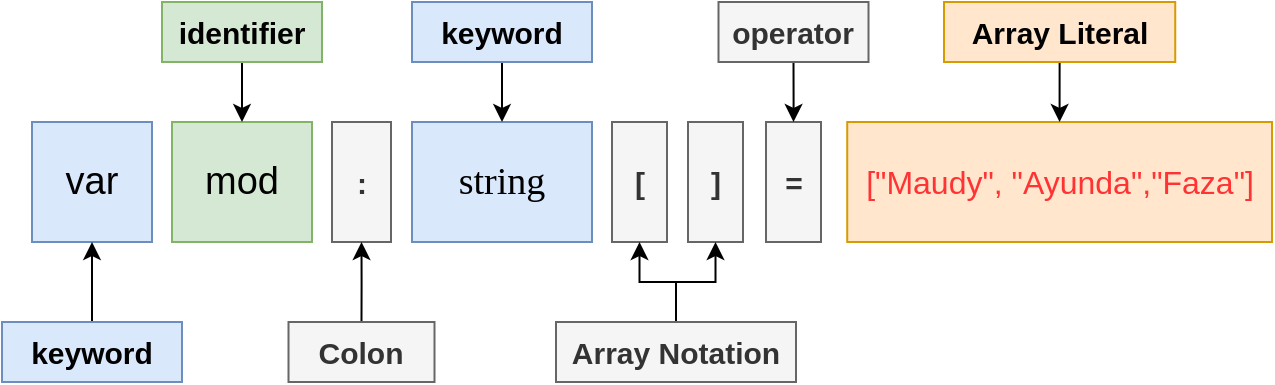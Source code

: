 <mxfile version="13.0.1" type="device"><diagram id="-StOgLSl5Iv-4y8fjwmX" name="ArrayLiteral"><mxGraphModel dx="1010" dy="579" grid="1" gridSize="10" guides="1" tooltips="1" connect="1" arrows="1" fold="1" page="1" pageScale="1" pageWidth="850" pageHeight="1100" math="0" shadow="0"><root><mxCell id="0"/><mxCell id="1" parent="0"/><mxCell id="hqB9WqMjm4qMuZsnQY1b-1" value="&lt;span style=&quot;font-weight: normal&quot;&gt;&lt;font color=&quot;#ff3333&quot; style=&quot;font-size: 16px&quot;&gt;[&quot;Maudy&quot;, &quot;Ayunda&quot;,&quot;Faza&quot;]&lt;/font&gt;&lt;/span&gt;" style="rounded=0;whiteSpace=wrap;html=1;fillColor=#ffe6cc;strokeColor=#d79b00;fontSize=15;fontStyle=1" vertex="1" parent="1"><mxGeometry x="557.62" y="340" width="212.38" height="60" as="geometry"/></mxCell><mxCell id="hqB9WqMjm4qMuZsnQY1b-2" value="=" style="rounded=0;whiteSpace=wrap;html=1;fillColor=#f5f5f5;strokeColor=#666666;fontSize=15;fontStyle=1;fontColor=#333333;" vertex="1" parent="1"><mxGeometry x="517" y="340" width="27.5" height="60" as="geometry"/></mxCell><mxCell id="hqB9WqMjm4qMuZsnQY1b-3" value="&lt;span style=&quot;font-weight: normal&quot;&gt;&lt;font style=&quot;font-size: 19px&quot;&gt;mod&lt;/font&gt;&lt;/span&gt;" style="rounded=0;whiteSpace=wrap;html=1;fillColor=#d5e8d4;strokeColor=#82b366;fontSize=15;fontStyle=1;" vertex="1" parent="1"><mxGeometry x="220" y="340" width="70" height="60" as="geometry"/></mxCell><mxCell id="hqB9WqMjm4qMuZsnQY1b-4" value="&lt;span style=&quot;font-weight: normal&quot;&gt;&lt;font style=&quot;font-size: 19px&quot;&gt;var&lt;/font&gt;&lt;/span&gt;" style="rounded=0;whiteSpace=wrap;html=1;fillColor=#dae8fc;strokeColor=#6c8ebf;fontSize=15;fontStyle=1;" vertex="1" parent="1"><mxGeometry x="150" y="340" width="60" height="60" as="geometry"/></mxCell><mxCell id="hqB9WqMjm4qMuZsnQY1b-29" style="edgeStyle=orthogonalEdgeStyle;rounded=0;orthogonalLoop=1;jettySize=auto;html=1;exitX=0.5;exitY=0;exitDx=0;exitDy=0;entryX=0.5;entryY=1;entryDx=0;entryDy=0;" edge="1" parent="1" source="hqB9WqMjm4qMuZsnQY1b-7" target="hqB9WqMjm4qMuZsnQY1b-4"><mxGeometry relative="1" as="geometry"/></mxCell><mxCell id="hqB9WqMjm4qMuZsnQY1b-7" value="keyword" style="rounded=0;whiteSpace=wrap;html=1;fillColor=#dae8fc;strokeColor=#6c8ebf;fontSize=15;fontStyle=1;" vertex="1" parent="1"><mxGeometry x="135" y="440" width="90" height="30" as="geometry"/></mxCell><mxCell id="hqB9WqMjm4qMuZsnQY1b-8" style="edgeStyle=orthogonalEdgeStyle;rounded=0;orthogonalLoop=1;jettySize=auto;html=1;exitX=0.5;exitY=1;exitDx=0;exitDy=0;fontSize=15;" edge="1" parent="1" source="hqB9WqMjm4qMuZsnQY1b-9" target="hqB9WqMjm4qMuZsnQY1b-3"><mxGeometry relative="1" as="geometry"/></mxCell><mxCell id="hqB9WqMjm4qMuZsnQY1b-9" value="identifier" style="rounded=0;whiteSpace=wrap;html=1;fillColor=#d5e8d4;strokeColor=#82b366;fontSize=15;fontStyle=1;" vertex="1" parent="1"><mxGeometry x="215" y="280" width="80" height="30" as="geometry"/></mxCell><mxCell id="hqB9WqMjm4qMuZsnQY1b-10" style="edgeStyle=orthogonalEdgeStyle;rounded=0;orthogonalLoop=1;jettySize=auto;html=1;exitX=0.5;exitY=1;exitDx=0;exitDy=0;fontSize=15;" edge="1" parent="1" source="hqB9WqMjm4qMuZsnQY1b-11" target="hqB9WqMjm4qMuZsnQY1b-1"><mxGeometry relative="1" as="geometry"/></mxCell><mxCell id="hqB9WqMjm4qMuZsnQY1b-11" value="Array Literal" style="rounded=0;whiteSpace=wrap;html=1;fillColor=#ffe6cc;strokeColor=#d79b00;fontSize=15;fontStyle=1" vertex="1" parent="1"><mxGeometry x="606" y="280" width="115.62" height="30" as="geometry"/></mxCell><mxCell id="hqB9WqMjm4qMuZsnQY1b-12" style="edgeStyle=orthogonalEdgeStyle;rounded=0;orthogonalLoop=1;jettySize=auto;html=1;exitX=0.5;exitY=1;exitDx=0;exitDy=0;fontSize=15;" edge="1" parent="1" source="hqB9WqMjm4qMuZsnQY1b-13" target="hqB9WqMjm4qMuZsnQY1b-2"><mxGeometry relative="1" as="geometry"/></mxCell><mxCell id="hqB9WqMjm4qMuZsnQY1b-13" value="operator" style="rounded=0;whiteSpace=wrap;html=1;fillColor=#f5f5f5;strokeColor=#666666;fontSize=15;fontStyle=1;fontColor=#333333;" vertex="1" parent="1"><mxGeometry x="493.25" y="280" width="75" height="30" as="geometry"/></mxCell><mxCell id="hqB9WqMjm4qMuZsnQY1b-14" value=":" style="rounded=0;whiteSpace=wrap;html=1;fillColor=#f5f5f5;strokeColor=#666666;fontSize=15;fontStyle=1;fontColor=#333333;" vertex="1" parent="1"><mxGeometry x="300" y="340" width="29.5" height="60" as="geometry"/></mxCell><mxCell id="hqB9WqMjm4qMuZsnQY1b-30" style="edgeStyle=orthogonalEdgeStyle;rounded=0;orthogonalLoop=1;jettySize=auto;html=1;exitX=0.5;exitY=0;exitDx=0;exitDy=0;" edge="1" parent="1" source="hqB9WqMjm4qMuZsnQY1b-16" target="hqB9WqMjm4qMuZsnQY1b-14"><mxGeometry relative="1" as="geometry"/></mxCell><mxCell id="hqB9WqMjm4qMuZsnQY1b-16" value="Colon" style="rounded=0;whiteSpace=wrap;html=1;fillColor=#f5f5f5;strokeColor=#666666;fontSize=15;fontStyle=1;fontColor=#333333;" vertex="1" parent="1"><mxGeometry x="278.25" y="440" width="73" height="30" as="geometry"/></mxCell><mxCell id="hqB9WqMjm4qMuZsnQY1b-17" value="&lt;span style=&quot;font-weight: normal&quot;&gt;&lt;font style=&quot;font-size: 19px&quot; face=&quot;Verdana&quot;&gt;string&lt;/font&gt;&lt;/span&gt;" style="rounded=0;whiteSpace=wrap;html=1;fillColor=#dae8fc;strokeColor=#6c8ebf;fontSize=15;fontStyle=1;" vertex="1" parent="1"><mxGeometry x="340" y="340" width="90" height="60" as="geometry"/></mxCell><mxCell id="hqB9WqMjm4qMuZsnQY1b-18" style="edgeStyle=orthogonalEdgeStyle;rounded=0;orthogonalLoop=1;jettySize=auto;html=1;exitX=0.5;exitY=1;exitDx=0;exitDy=0;" edge="1" parent="1" source="hqB9WqMjm4qMuZsnQY1b-19" target="hqB9WqMjm4qMuZsnQY1b-17"><mxGeometry relative="1" as="geometry"/></mxCell><mxCell id="hqB9WqMjm4qMuZsnQY1b-19" value="keyword" style="rounded=0;whiteSpace=wrap;html=1;fillColor=#dae8fc;strokeColor=#6c8ebf;fontSize=15;fontStyle=1;" vertex="1" parent="1"><mxGeometry x="340" y="280" width="90" height="30" as="geometry"/></mxCell><mxCell id="hqB9WqMjm4qMuZsnQY1b-22" value="[" style="rounded=0;whiteSpace=wrap;html=1;fillColor=#f5f5f5;strokeColor=#666666;fontSize=15;fontStyle=1;fontColor=#333333;" vertex="1" parent="1"><mxGeometry x="440" y="340" width="27.5" height="60" as="geometry"/></mxCell><mxCell id="hqB9WqMjm4qMuZsnQY1b-23" value="]" style="rounded=0;whiteSpace=wrap;html=1;fillColor=#f5f5f5;strokeColor=#666666;fontSize=15;fontStyle=1;fontColor=#333333;" vertex="1" parent="1"><mxGeometry x="478" y="340" width="27.5" height="60" as="geometry"/></mxCell><mxCell id="hqB9WqMjm4qMuZsnQY1b-25" style="edgeStyle=orthogonalEdgeStyle;rounded=0;orthogonalLoop=1;jettySize=auto;html=1;exitX=0.5;exitY=0;exitDx=0;exitDy=0;" edge="1" parent="1" source="hqB9WqMjm4qMuZsnQY1b-24" target="hqB9WqMjm4qMuZsnQY1b-22"><mxGeometry relative="1" as="geometry"/></mxCell><mxCell id="hqB9WqMjm4qMuZsnQY1b-26" style="edgeStyle=orthogonalEdgeStyle;rounded=0;orthogonalLoop=1;jettySize=auto;html=1;exitX=0.5;exitY=0;exitDx=0;exitDy=0;" edge="1" parent="1" source="hqB9WqMjm4qMuZsnQY1b-24" target="hqB9WqMjm4qMuZsnQY1b-23"><mxGeometry relative="1" as="geometry"/></mxCell><mxCell id="hqB9WqMjm4qMuZsnQY1b-24" value="Array Notation" style="rounded=0;whiteSpace=wrap;html=1;fillColor=#f5f5f5;strokeColor=#666666;fontSize=15;fontStyle=1;fontColor=#333333;" vertex="1" parent="1"><mxGeometry x="412" y="440" width="120" height="30" as="geometry"/></mxCell></root></mxGraphModel></diagram></mxfile>